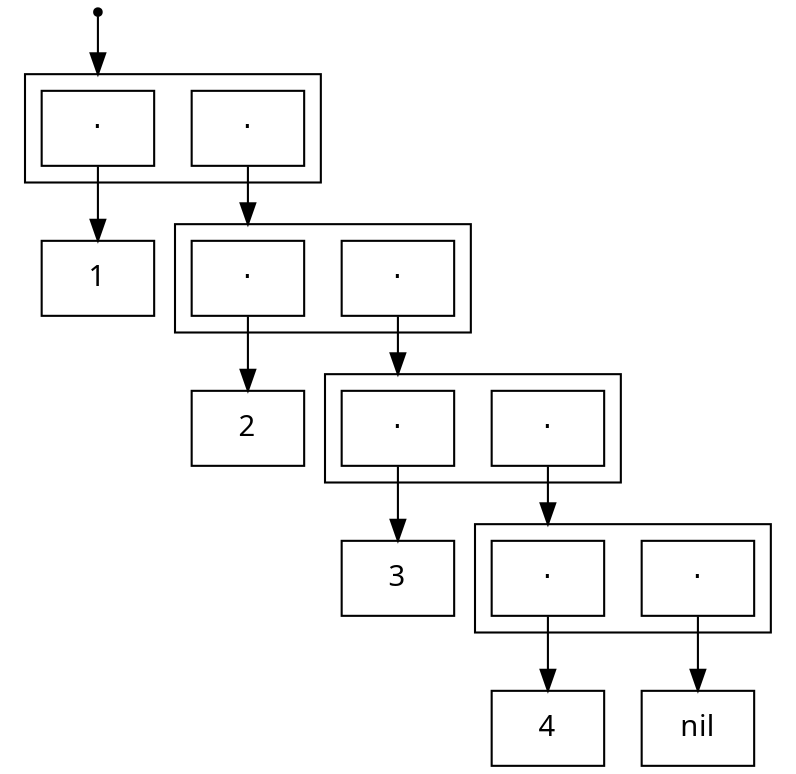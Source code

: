 digraph box_pointer {
    compound=true; // allow to connect clusters
    node [shape=rect;fontname="Fantasque Sans Mono"];

    subgraph cluster_one {
        A [label="⋅"];
        B [label="⋅"];
    }
    subgraph cluster_two {
        C [label="⋅"];
        D [label="⋅"];
    }
    subgraph cluster_three {
        E [label="⋅"];
        F [label="⋅"];
    }
    subgraph cluster_four {
        G [label="⋅"];
        H [label="⋅"];
    }

    Start [shape=point];
    One [label="1"];
    Two [label="2"];
    Three [label="3"];
    Four [label="4"];
    nil [label="nil";rect=plaintext];

    Start -> A [lhead=cluster_one];
    A -> One;
    B -> C [lhead=cluster_two];
    C -> Two;
    D -> E [lhead=cluster_three];
    E -> Three;
    F -> G [lhead=cluster_four];
    G -> Four;
    H -> nil;
}
